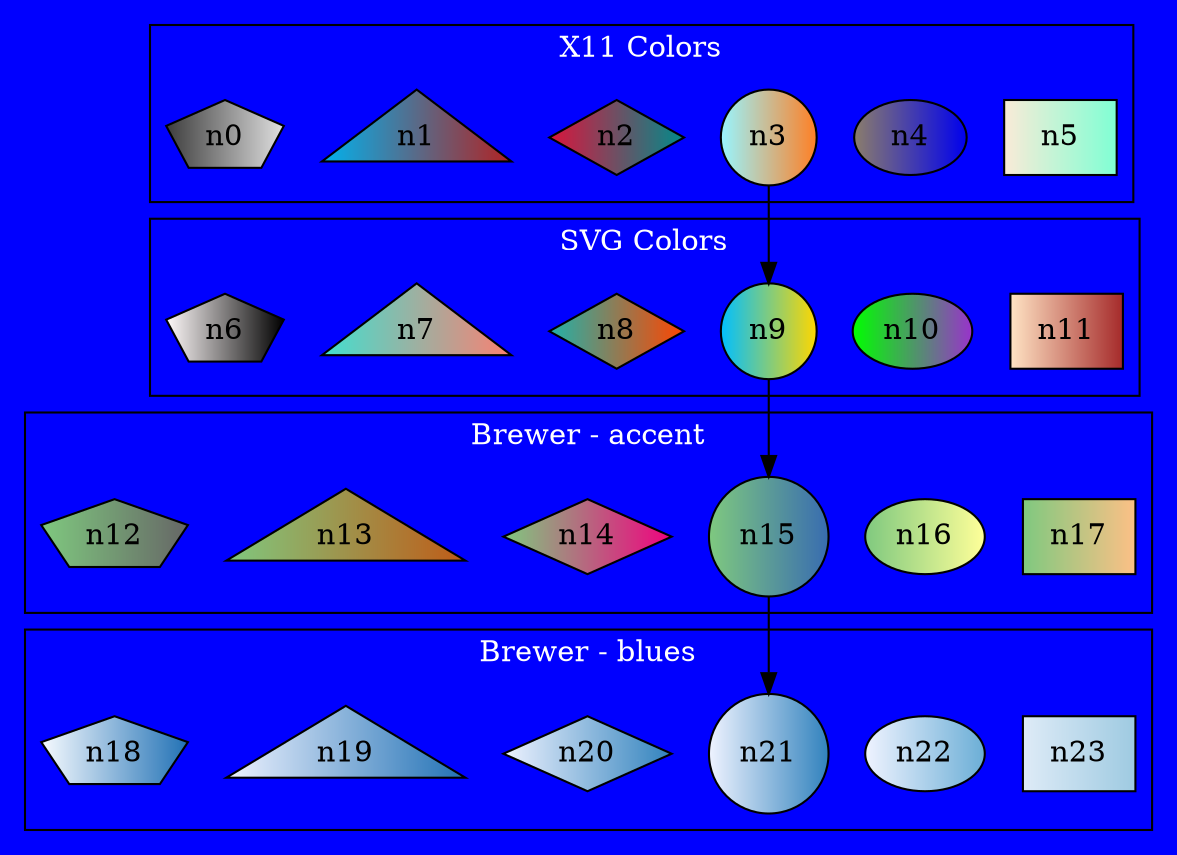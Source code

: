 /*******************************************************************************
 * Copyright (c) 2017, 2019 itemis AG and others.
 *
 * All rights reserved. This program and the accompanying materials
 * are made available under the terms of the Eclipse Public License v1.0
 * which accompanies this distribution, and is available at
 * http://www.eclipse.org/legal/epl-v10.html
 *
 * Contributors:
 *       Tamas Miklossy  (itemis AG) - Initial text 
 *******************************************************************************/
digraph G {
	bgcolor=blue

	node [ style=filled]
	subgraph cluster_1 { fontcolor=white
		n5 [ shape="box",fillcolor="antiquewhite:aquamarine" ]
		n4 [ shape="ellipse",fillcolor="bisque4:blue2" ]
		n3 [ shape="circle",fillcolor="cadetblue1:chocolate1" ]
		n2 [ shape="diamond",fillcolor="crimson:cyan4" ]
		n1 [ shape="triangle",fillcolor="deepskyblue2:firebrick" ]
		n0 [ shape="pentagon",fillcolor="gray24:gray88" ]

		label = "X11 Colors";
	}
	subgraph cluster_2 { fontcolor=white
		n11 [ shape="box",fillcolor="bisque:brown" ]
		n10 [ shape="ellipse",fillcolor="green:darkorchid" ]
		n9 [ shape="circle",fillcolor="deepskyblue:gold" ]
		n8 [ shape="diamond",fillcolor="lightseagreen:orangered" ]
		n7 [ shape="triangle",fillcolor="turquoise:salmon" ]
		n6 [ shape="pentagon",fillcolor="snow:black" ]

		label = "SVG Colors";
	}
	subgraph cluster_3 { fontcolor=white
		n17 [ shape="box",fillcolor="/accent3/1:/accent3/3" ]
		n16 [ shape="ellipse",fillcolor="/accent4/1:/accent4/4" ]
		n15 [ shape="circle",fillcolor="/accent5/1:/accent5/5" ]
		n14 [ shape="diamond",fillcolor="/accent6/1:/accent6/6" ]
		n13 [ shape="triangle",fillcolor="/accent7/1:/accent7/7" ]
		n12 [ shape="pentagon",fillcolor="/accent8/1:/accent8/8" ]

		label = "Brewer - accent";
	}
	subgraph cluster_4 { fontcolor=white
		n23 [ shape="box",fillcolor="/blues3/1:/blues3/2" ]
		n22 [ shape="ellipse",fillcolor="/blues4/1:/blues4/3" ]
		n21 [ shape="circle",fillcolor="/blues5/1:/blues5/4" ]
		n20 [ shape="diamond",fillcolor="/blues6/1:/blues6/5" ]
		n19 [ shape="triangle",fillcolor="/blues7/1:/blues7/6" ]
		n18 [ shape="pentagon",fillcolor="/blues8/1:/blues8/7" ]

		label = "Brewer - blues";
	}

n3 -> n9 -> n15 -> n21;
}
